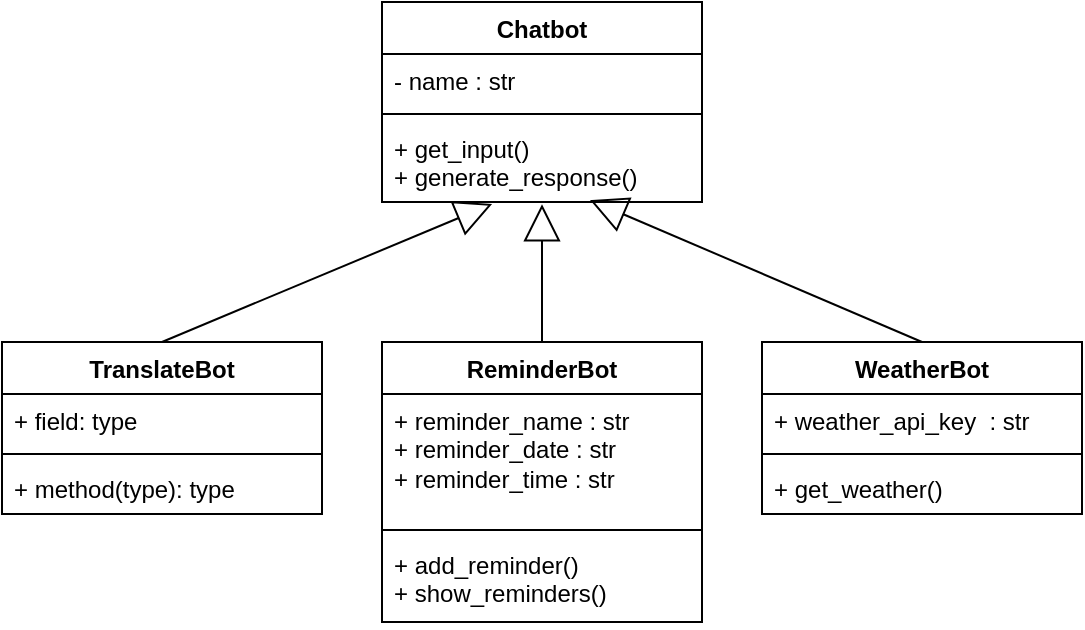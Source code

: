 <mxfile version="22.1.22" type="embed">
  <diagram name="Page-1" id="6bYAVma4sl_KmwzpuikE">
    <mxGraphModel dx="1080" dy="512" grid="1" gridSize="10" guides="1" tooltips="1" connect="1" arrows="1" fold="1" page="1" pageScale="1" pageWidth="850" pageHeight="1100" math="0" shadow="0">
      <root>
        <mxCell id="0" />
        <mxCell id="1" parent="0" />
        <mxCell id="VYuhtUJp6S_MrDwdjsMO-9" value="Chatbot" style="swimlane;fontStyle=1;align=center;verticalAlign=top;childLayout=stackLayout;horizontal=1;startSize=26;horizontalStack=0;resizeParent=1;resizeParentMax=0;resizeLast=0;collapsible=1;marginBottom=0;whiteSpace=wrap;html=1;" parent="1" vertex="1">
          <mxGeometry x="290" y="260" width="160" height="100" as="geometry" />
        </mxCell>
        <mxCell id="VYuhtUJp6S_MrDwdjsMO-10" value="- name : str" style="text;strokeColor=none;fillColor=none;align=left;verticalAlign=top;spacingLeft=4;spacingRight=4;overflow=hidden;rotatable=0;points=[[0,0.5],[1,0.5]];portConstraint=eastwest;whiteSpace=wrap;html=1;" parent="VYuhtUJp6S_MrDwdjsMO-9" vertex="1">
          <mxGeometry y="26" width="160" height="26" as="geometry" />
        </mxCell>
        <mxCell id="VYuhtUJp6S_MrDwdjsMO-11" value="" style="line;strokeWidth=1;fillColor=none;align=left;verticalAlign=middle;spacingTop=-1;spacingLeft=3;spacingRight=3;rotatable=0;labelPosition=right;points=[];portConstraint=eastwest;strokeColor=inherit;" parent="VYuhtUJp6S_MrDwdjsMO-9" vertex="1">
          <mxGeometry y="52" width="160" height="8" as="geometry" />
        </mxCell>
        <mxCell id="VYuhtUJp6S_MrDwdjsMO-12" value="&lt;div&gt;+ get_input()&lt;/div&gt;&lt;div&gt;+ generate_response()&lt;/div&gt;" style="text;strokeColor=none;fillColor=none;align=left;verticalAlign=top;spacingLeft=4;spacingRight=4;overflow=hidden;rotatable=0;points=[[0,0.5],[1,0.5]];portConstraint=eastwest;whiteSpace=wrap;html=1;" parent="VYuhtUJp6S_MrDwdjsMO-9" vertex="1">
          <mxGeometry y="60" width="160" height="40" as="geometry" />
        </mxCell>
        <mxCell id="VYuhtUJp6S_MrDwdjsMO-13" value="WeatherBot" style="swimlane;fontStyle=1;align=center;verticalAlign=top;childLayout=stackLayout;horizontal=1;startSize=26;horizontalStack=0;resizeParent=1;resizeParentMax=0;resizeLast=0;collapsible=1;marginBottom=0;whiteSpace=wrap;html=1;" parent="1" vertex="1">
          <mxGeometry x="480" y="430" width="160" height="86" as="geometry" />
        </mxCell>
        <mxCell id="VYuhtUJp6S_MrDwdjsMO-14" value="+ weather_api_key&amp;nbsp; : str" style="text;strokeColor=none;fillColor=none;align=left;verticalAlign=top;spacingLeft=4;spacingRight=4;overflow=hidden;rotatable=0;points=[[0,0.5],[1,0.5]];portConstraint=eastwest;whiteSpace=wrap;html=1;" parent="VYuhtUJp6S_MrDwdjsMO-13" vertex="1">
          <mxGeometry y="26" width="160" height="26" as="geometry" />
        </mxCell>
        <mxCell id="VYuhtUJp6S_MrDwdjsMO-15" value="" style="line;strokeWidth=1;fillColor=none;align=left;verticalAlign=middle;spacingTop=-1;spacingLeft=3;spacingRight=3;rotatable=0;labelPosition=right;points=[];portConstraint=eastwest;strokeColor=inherit;" parent="VYuhtUJp6S_MrDwdjsMO-13" vertex="1">
          <mxGeometry y="52" width="160" height="8" as="geometry" />
        </mxCell>
        <mxCell id="VYuhtUJp6S_MrDwdjsMO-16" value="+ get_weather()" style="text;strokeColor=none;fillColor=none;align=left;verticalAlign=top;spacingLeft=4;spacingRight=4;overflow=hidden;rotatable=0;points=[[0,0.5],[1,0.5]];portConstraint=eastwest;whiteSpace=wrap;html=1;" parent="VYuhtUJp6S_MrDwdjsMO-13" vertex="1">
          <mxGeometry y="60" width="160" height="26" as="geometry" />
        </mxCell>
        <mxCell id="VYuhtUJp6S_MrDwdjsMO-17" value="ReminderBot" style="swimlane;fontStyle=1;align=center;verticalAlign=top;childLayout=stackLayout;horizontal=1;startSize=26;horizontalStack=0;resizeParent=1;resizeParentMax=0;resizeLast=0;collapsible=1;marginBottom=0;whiteSpace=wrap;html=1;" parent="1" vertex="1">
          <mxGeometry x="290" y="430" width="160" height="140" as="geometry" />
        </mxCell>
        <mxCell id="VYuhtUJp6S_MrDwdjsMO-18" value="+ reminder_name : str&lt;br&gt;+ reminder_date : str&lt;br&gt;+ reminder_time : str" style="text;strokeColor=none;fillColor=none;align=left;verticalAlign=top;spacingLeft=4;spacingRight=4;overflow=hidden;rotatable=0;points=[[0,0.5],[1,0.5]];portConstraint=eastwest;whiteSpace=wrap;html=1;" parent="VYuhtUJp6S_MrDwdjsMO-17" vertex="1">
          <mxGeometry y="26" width="160" height="64" as="geometry" />
        </mxCell>
        <mxCell id="VYuhtUJp6S_MrDwdjsMO-19" value="" style="line;strokeWidth=1;fillColor=none;align=left;verticalAlign=middle;spacingTop=-1;spacingLeft=3;spacingRight=3;rotatable=0;labelPosition=right;points=[];portConstraint=eastwest;strokeColor=inherit;" parent="VYuhtUJp6S_MrDwdjsMO-17" vertex="1">
          <mxGeometry y="90" width="160" height="8" as="geometry" />
        </mxCell>
        <mxCell id="VYuhtUJp6S_MrDwdjsMO-20" value="&lt;div&gt;+ add_reminder()&lt;/div&gt;&lt;div&gt;+ show_reminders()&lt;br&gt;&lt;/div&gt;" style="text;strokeColor=none;fillColor=none;align=left;verticalAlign=top;spacingLeft=4;spacingRight=4;overflow=hidden;rotatable=0;points=[[0,0.5],[1,0.5]];portConstraint=eastwest;whiteSpace=wrap;html=1;" parent="VYuhtUJp6S_MrDwdjsMO-17" vertex="1">
          <mxGeometry y="98" width="160" height="42" as="geometry" />
        </mxCell>
        <mxCell id="VHcY-I2IgS9Fd-c7aL_y-2" value="TranslateBot" style="swimlane;fontStyle=1;align=center;verticalAlign=top;childLayout=stackLayout;horizontal=1;startSize=26;horizontalStack=0;resizeParent=1;resizeParentMax=0;resizeLast=0;collapsible=1;marginBottom=0;whiteSpace=wrap;html=1;" parent="1" vertex="1">
          <mxGeometry x="100" y="430" width="160" height="86" as="geometry" />
        </mxCell>
        <mxCell id="VHcY-I2IgS9Fd-c7aL_y-3" value="+ field: type" style="text;strokeColor=none;fillColor=none;align=left;verticalAlign=top;spacingLeft=4;spacingRight=4;overflow=hidden;rotatable=0;points=[[0,0.5],[1,0.5]];portConstraint=eastwest;whiteSpace=wrap;html=1;" parent="VHcY-I2IgS9Fd-c7aL_y-2" vertex="1">
          <mxGeometry y="26" width="160" height="26" as="geometry" />
        </mxCell>
        <mxCell id="VHcY-I2IgS9Fd-c7aL_y-4" value="" style="line;strokeWidth=1;fillColor=none;align=left;verticalAlign=middle;spacingTop=-1;spacingLeft=3;spacingRight=3;rotatable=0;labelPosition=right;points=[];portConstraint=eastwest;strokeColor=inherit;" parent="VHcY-I2IgS9Fd-c7aL_y-2" vertex="1">
          <mxGeometry y="52" width="160" height="8" as="geometry" />
        </mxCell>
        <mxCell id="VHcY-I2IgS9Fd-c7aL_y-5" value="+ method(type): type" style="text;strokeColor=none;fillColor=none;align=left;verticalAlign=top;spacingLeft=4;spacingRight=4;overflow=hidden;rotatable=0;points=[[0,0.5],[1,0.5]];portConstraint=eastwest;whiteSpace=wrap;html=1;" parent="VHcY-I2IgS9Fd-c7aL_y-2" vertex="1">
          <mxGeometry y="60" width="160" height="26" as="geometry" />
        </mxCell>
        <mxCell id="2" value="" style="endArrow=block;endSize=16;endFill=0;html=1;rounded=0;exitX=0.5;exitY=0;exitDx=0;exitDy=0;entryX=0.5;entryY=1.029;entryDx=0;entryDy=0;entryPerimeter=0;" parent="1" source="VYuhtUJp6S_MrDwdjsMO-17" target="VYuhtUJp6S_MrDwdjsMO-12" edge="1">
          <mxGeometry width="160" relative="1" as="geometry">
            <mxPoint x="320" y="510" as="sourcePoint" />
            <mxPoint x="480" y="510" as="targetPoint" />
          </mxGeometry>
        </mxCell>
        <mxCell id="3" value="" style="endArrow=block;endSize=16;endFill=0;html=1;rounded=0;exitX=0.5;exitY=0;exitDx=0;exitDy=0;entryX=0.65;entryY=0.975;entryDx=0;entryDy=0;entryPerimeter=0;" parent="1" source="VYuhtUJp6S_MrDwdjsMO-13" target="VYuhtUJp6S_MrDwdjsMO-12" edge="1">
          <mxGeometry width="160" relative="1" as="geometry">
            <mxPoint x="380" y="580" as="sourcePoint" />
            <mxPoint x="380" y="474" as="targetPoint" />
          </mxGeometry>
        </mxCell>
        <mxCell id="4" value="" style="endArrow=block;endSize=16;endFill=0;html=1;rounded=0;exitX=0.5;exitY=0;exitDx=0;exitDy=0;entryX=0.344;entryY=1.025;entryDx=0;entryDy=0;entryPerimeter=0;" parent="1" source="VHcY-I2IgS9Fd-c7aL_y-2" target="VYuhtUJp6S_MrDwdjsMO-12" edge="1">
          <mxGeometry width="160" relative="1" as="geometry">
            <mxPoint x="390" y="590" as="sourcePoint" />
            <mxPoint x="390" y="484" as="targetPoint" />
          </mxGeometry>
        </mxCell>
      </root>
    </mxGraphModel>
  </diagram>
</mxfile>
